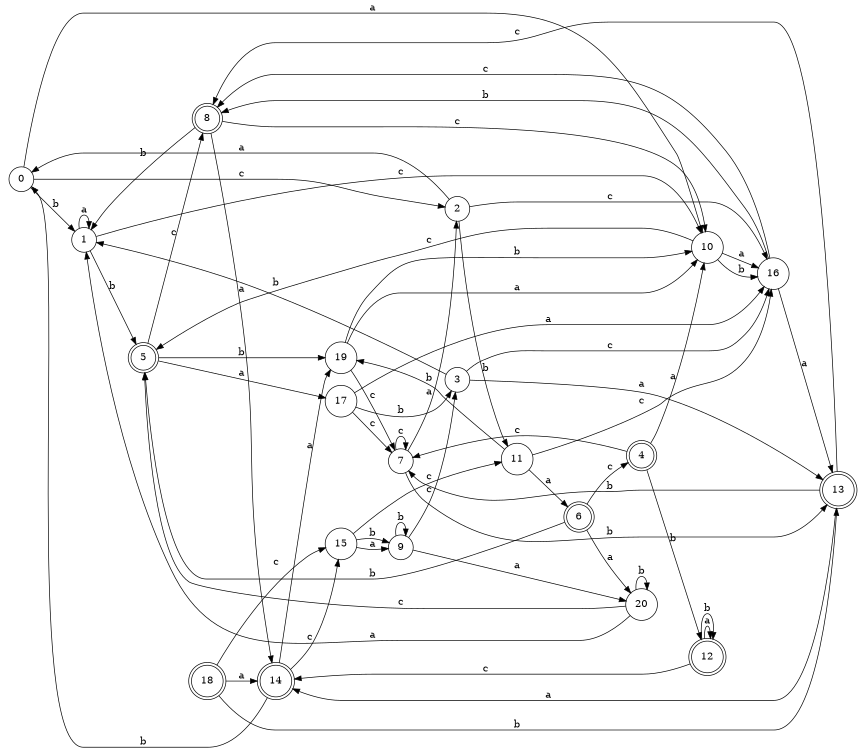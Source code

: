 digraph n17_7 {
__start0 [label="" shape="none"];

rankdir=LR;
size="8,5";

s0 [style="filled", color="black", fillcolor="white" shape="circle", label="0"];
s1 [style="filled", color="black", fillcolor="white" shape="circle", label="1"];
s2 [style="filled", color="black", fillcolor="white" shape="circle", label="2"];
s3 [style="filled", color="black", fillcolor="white" shape="circle", label="3"];
s4 [style="rounded,filled", color="black", fillcolor="white" shape="doublecircle", label="4"];
s5 [style="rounded,filled", color="black", fillcolor="white" shape="doublecircle", label="5"];
s6 [style="rounded,filled", color="black", fillcolor="white" shape="doublecircle", label="6"];
s7 [style="filled", color="black", fillcolor="white" shape="circle", label="7"];
s8 [style="rounded,filled", color="black", fillcolor="white" shape="doublecircle", label="8"];
s9 [style="filled", color="black", fillcolor="white" shape="circle", label="9"];
s10 [style="filled", color="black", fillcolor="white" shape="circle", label="10"];
s11 [style="filled", color="black", fillcolor="white" shape="circle", label="11"];
s12 [style="rounded,filled", color="black", fillcolor="white" shape="doublecircle", label="12"];
s13 [style="rounded,filled", color="black", fillcolor="white" shape="doublecircle", label="13"];
s14 [style="rounded,filled", color="black", fillcolor="white" shape="doublecircle", label="14"];
s15 [style="filled", color="black", fillcolor="white" shape="circle", label="15"];
s16 [style="filled", color="black", fillcolor="white" shape="circle", label="16"];
s17 [style="filled", color="black", fillcolor="white" shape="circle", label="17"];
s18 [style="rounded,filled", color="black", fillcolor="white" shape="doublecircle", label="18"];
s19 [style="filled", color="black", fillcolor="white" shape="circle", label="19"];
s20 [style="filled", color="black", fillcolor="white" shape="circle", label="20"];
s0 -> s10 [label="a"];
s0 -> s1 [label="b"];
s0 -> s2 [label="c"];
s1 -> s1 [label="a"];
s1 -> s5 [label="b"];
s1 -> s10 [label="c"];
s2 -> s0 [label="a"];
s2 -> s11 [label="b"];
s2 -> s16 [label="c"];
s3 -> s13 [label="a"];
s3 -> s1 [label="b"];
s3 -> s16 [label="c"];
s4 -> s10 [label="a"];
s4 -> s12 [label="b"];
s4 -> s7 [label="c"];
s5 -> s17 [label="a"];
s5 -> s19 [label="b"];
s5 -> s8 [label="c"];
s6 -> s20 [label="a"];
s6 -> s5 [label="b"];
s6 -> s4 [label="c"];
s7 -> s2 [label="a"];
s7 -> s13 [label="b"];
s7 -> s7 [label="c"];
s8 -> s14 [label="a"];
s8 -> s1 [label="b"];
s8 -> s10 [label="c"];
s9 -> s20 [label="a"];
s9 -> s9 [label="b"];
s9 -> s3 [label="c"];
s10 -> s16 [label="a"];
s10 -> s16 [label="b"];
s10 -> s5 [label="c"];
s11 -> s6 [label="a"];
s11 -> s19 [label="b"];
s11 -> s16 [label="c"];
s12 -> s12 [label="a"];
s12 -> s12 [label="b"];
s12 -> s14 [label="c"];
s13 -> s14 [label="a"];
s13 -> s7 [label="b"];
s13 -> s8 [label="c"];
s14 -> s19 [label="a"];
s14 -> s0 [label="b"];
s14 -> s15 [label="c"];
s15 -> s9 [label="a"];
s15 -> s9 [label="b"];
s15 -> s11 [label="c"];
s16 -> s13 [label="a"];
s16 -> s8 [label="b"];
s16 -> s8 [label="c"];
s17 -> s16 [label="a"];
s17 -> s3 [label="b"];
s17 -> s7 [label="c"];
s18 -> s14 [label="a"];
s18 -> s13 [label="b"];
s18 -> s15 [label="c"];
s19 -> s10 [label="a"];
s19 -> s10 [label="b"];
s19 -> s7 [label="c"];
s20 -> s1 [label="a"];
s20 -> s20 [label="b"];
s20 -> s5 [label="c"];

}